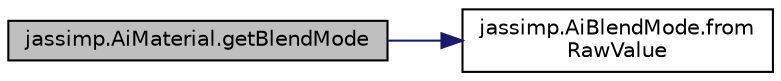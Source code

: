 digraph "jassimp.AiMaterial.getBlendMode"
{
  edge [fontname="Helvetica",fontsize="10",labelfontname="Helvetica",labelfontsize="10"];
  node [fontname="Helvetica",fontsize="10",shape=record];
  rankdir="LR";
  Node1 [label="jassimp.AiMaterial.getBlendMode",height=0.2,width=0.4,color="black", fillcolor="grey75", style="filled", fontcolor="black"];
  Node1 -> Node2 [color="midnightblue",fontsize="10",style="solid",fontname="Helvetica"];
  Node2 [label="jassimp.AiBlendMode.from\lRawValue",height=0.2,width=0.4,color="black", fillcolor="white", style="filled",URL="$enumjassimp_1_1_ai_blend_mode.html#ac879b40417b787f111ac558b8cd6f9a0"];
}
